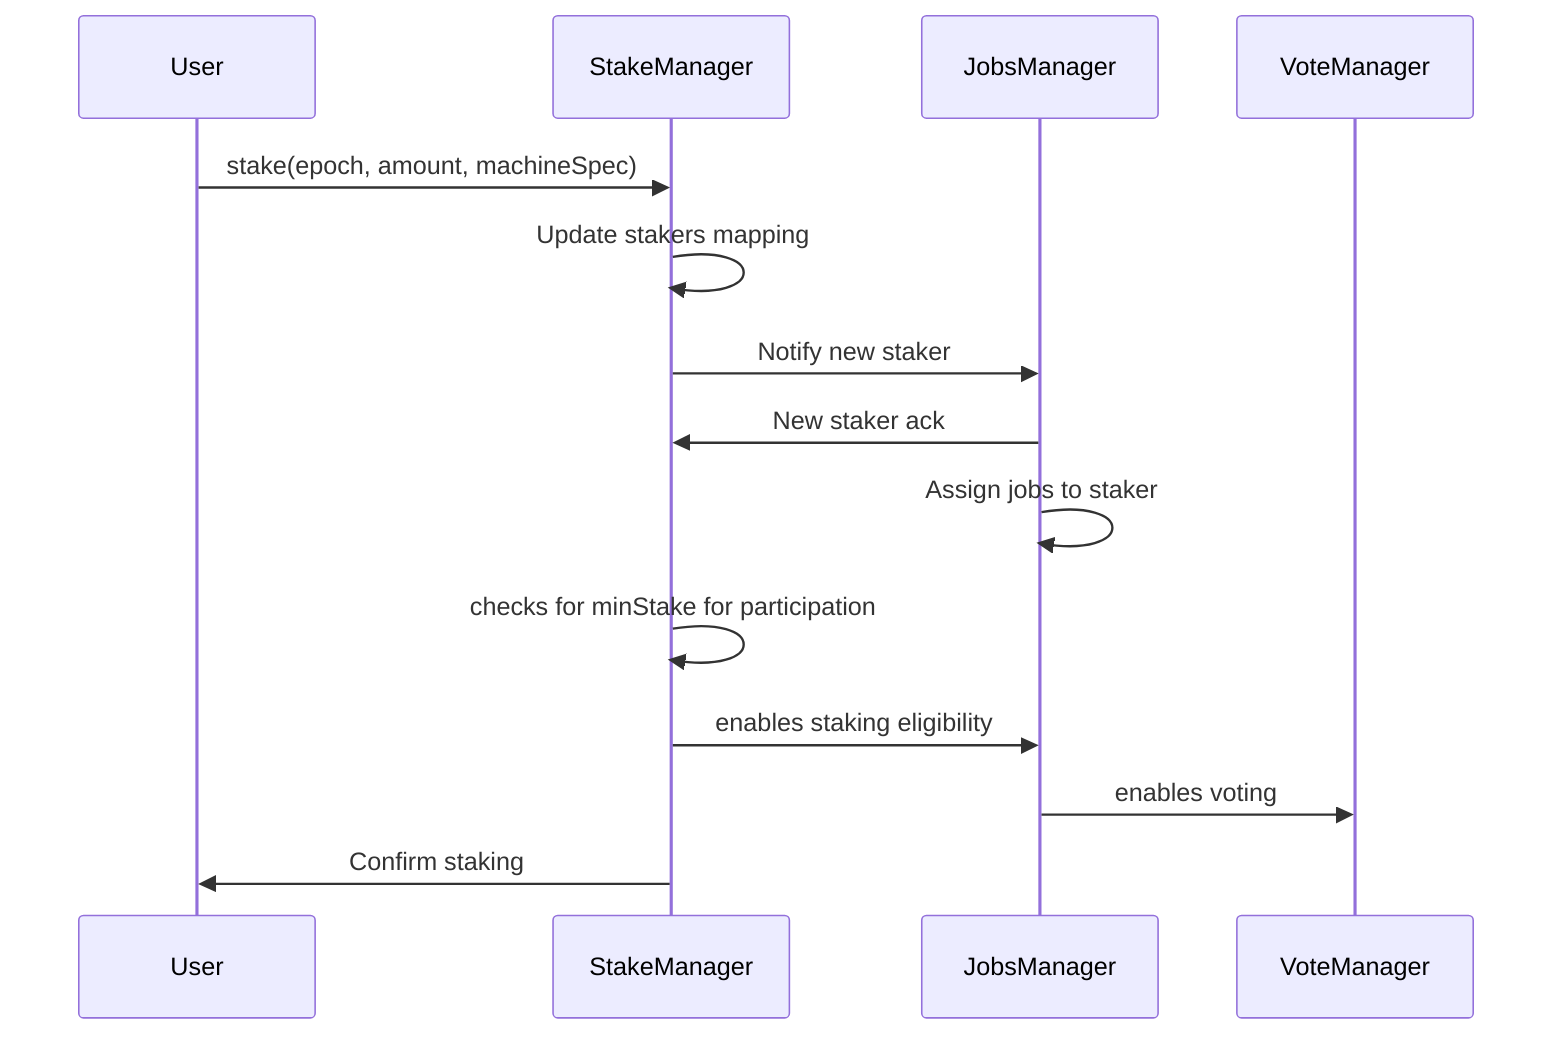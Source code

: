 sequenceDiagram
    participant User
    participant StakeManager
    participant JobsManager
    participant VoteManager

    User->>StakeManager: stake(epoch, amount, machineSpec)
    StakeManager->>StakeManager: Update stakers mapping
    StakeManager->>JobsManager: Notify new staker
    JobsManager->>StakeManager: New staker ack 
    JobsManager->>JobsManager: Assign jobs to staker
    StakeManager->>StakeManager: checks for minStake for participation
    StakeManager->>JobsManager: enables staking eligibility 
    JobsManager->>VoteManager: enables voting
    StakeManager->>User: Confirm staking